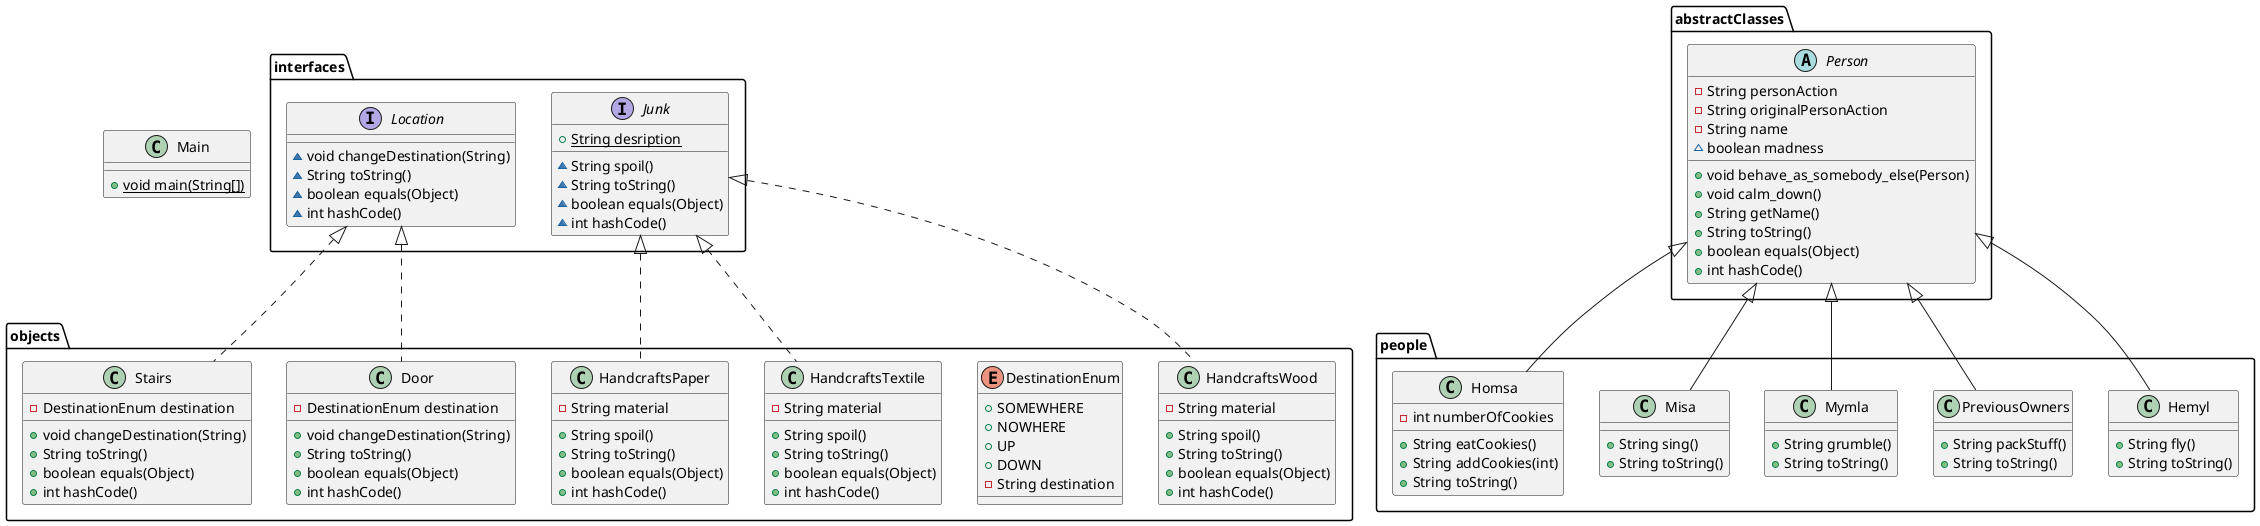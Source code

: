 @startuml
class objects.HandcraftsWood {
- String material
+ String spoil()
+ String toString()
+ boolean equals(Object)
+ int hashCode()
}
interface interfaces.Location {
~ void changeDestination(String)
~ String toString()
~ boolean equals(Object)
~ int hashCode()
}
class people.Hemyl {
+ String fly()
+ String toString()
}
abstract class abstractClasses.Person {
- String personAction
- String originalPersonAction
- String name
~ boolean madness
+ void behave_as_somebody_else(Person)
+ void calm_down()
+ String getName()
+ String toString()
+ boolean equals(Object)
+ int hashCode()
}
class people.PreviousOwners {
+ String packStuff()
+ String toString()
}
class people.Mymla {
+ String grumble()
+ String toString()
}
enum objects.DestinationEnum {
+  SOMEWHERE
+  NOWHERE
+  UP
+  DOWN
- String destination
}
class objects.HandcraftsTextile {
- String material
+ String spoil()
+ String toString()
+ boolean equals(Object)
+ int hashCode()
}
class objects.HandcraftsPaper {
- String material
+ String spoil()
+ String toString()
+ boolean equals(Object)
+ int hashCode()
}
class objects.Door {
- DestinationEnum destination
+ void changeDestination(String)
+ String toString()
+ boolean equals(Object)
+ int hashCode()
}
class objects.Stairs {
- DestinationEnum destination
+ void changeDestination(String)
+ String toString()
+ boolean equals(Object)
+ int hashCode()
}
class people.Misa {
+ String sing()
+ String toString()
}
class Main {
+ {static} void main(String[])
}
interface interfaces.Junk {
+ {static} String desription
~ String spoil()
~ String toString()
~ boolean equals(Object)
~ int hashCode()
}
class people.Homsa {
- int numberOfCookies
+ String eatCookies()
+ String addCookies(int)
+ String toString()
}


interfaces.Junk <|.. objects.HandcraftsWood
abstractClasses.Person <|-- people.Hemyl
abstractClasses.Person <|-- people.PreviousOwners
abstractClasses.Person <|-- people.Mymla
interfaces.Junk <|.. objects.HandcraftsTextile
interfaces.Junk <|.. objects.HandcraftsPaper
interfaces.Location <|.. objects.Door
interfaces.Location <|.. objects.Stairs
abstractClasses.Person <|-- people.Misa
abstractClasses.Person <|-- people.Homsa
@enduml